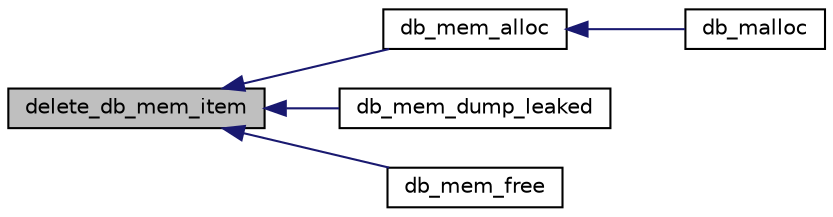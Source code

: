 digraph G
{
  edge [fontname="Helvetica",fontsize="10",labelfontname="Helvetica",labelfontsize="10"];
  node [fontname="Helvetica",fontsize="10",shape=record];
  rankdir=LR;
  Node1 [label="delete_db_mem_item",height=0.2,width=0.4,color="black", fillcolor="grey75", style="filled" fontcolor="black"];
  Node1 -> Node2 [dir=back,color="midnightblue",fontsize="10",style="solid",fontname="Helvetica"];
  Node2 [label="db_mem_alloc",height=0.2,width=0.4,color="black", fillcolor="white", style="filled",URL="$n__debug__mem_8c.html#a3f63c1a843b2f1685d31b4564ee03918",tooltip="allocate a new pointer with size and also put it in the debug table"];
  Node2 -> Node3 [dir=back,color="midnightblue",fontsize="10",style="solid",fontname="Helvetica"];
  Node3 [label="db_malloc",height=0.2,width=0.4,color="black", fillcolor="white", style="filled",URL="$n__debug__mem_8c.html#a4e40fbd7c03b3f9c8ddb3031c464921e",tooltip="return a new allocated element"];
  Node1 -> Node4 [dir=back,color="midnightblue",fontsize="10",style="solid",fontname="Helvetica"];
  Node4 [label="db_mem_dump_leaked",height=0.2,width=0.4,color="black", fillcolor="white", style="filled",URL="$n__debug__mem_8c.html#a53876f346e6461281c59a47451b08a5c",tooltip="Dump the current debug memory table."];
  Node1 -> Node5 [dir=back,color="midnightblue",fontsize="10",style="solid",fontname="Helvetica"];
  Node5 [label="db_mem_free",height=0.2,width=0.4,color="black", fillcolor="white", style="filled",URL="$n__debug__mem_8c.html#a7f2a72414c7319fd4c2d43455e65dae1",tooltip="Free a pointer and also remove it from debug table."];
}
